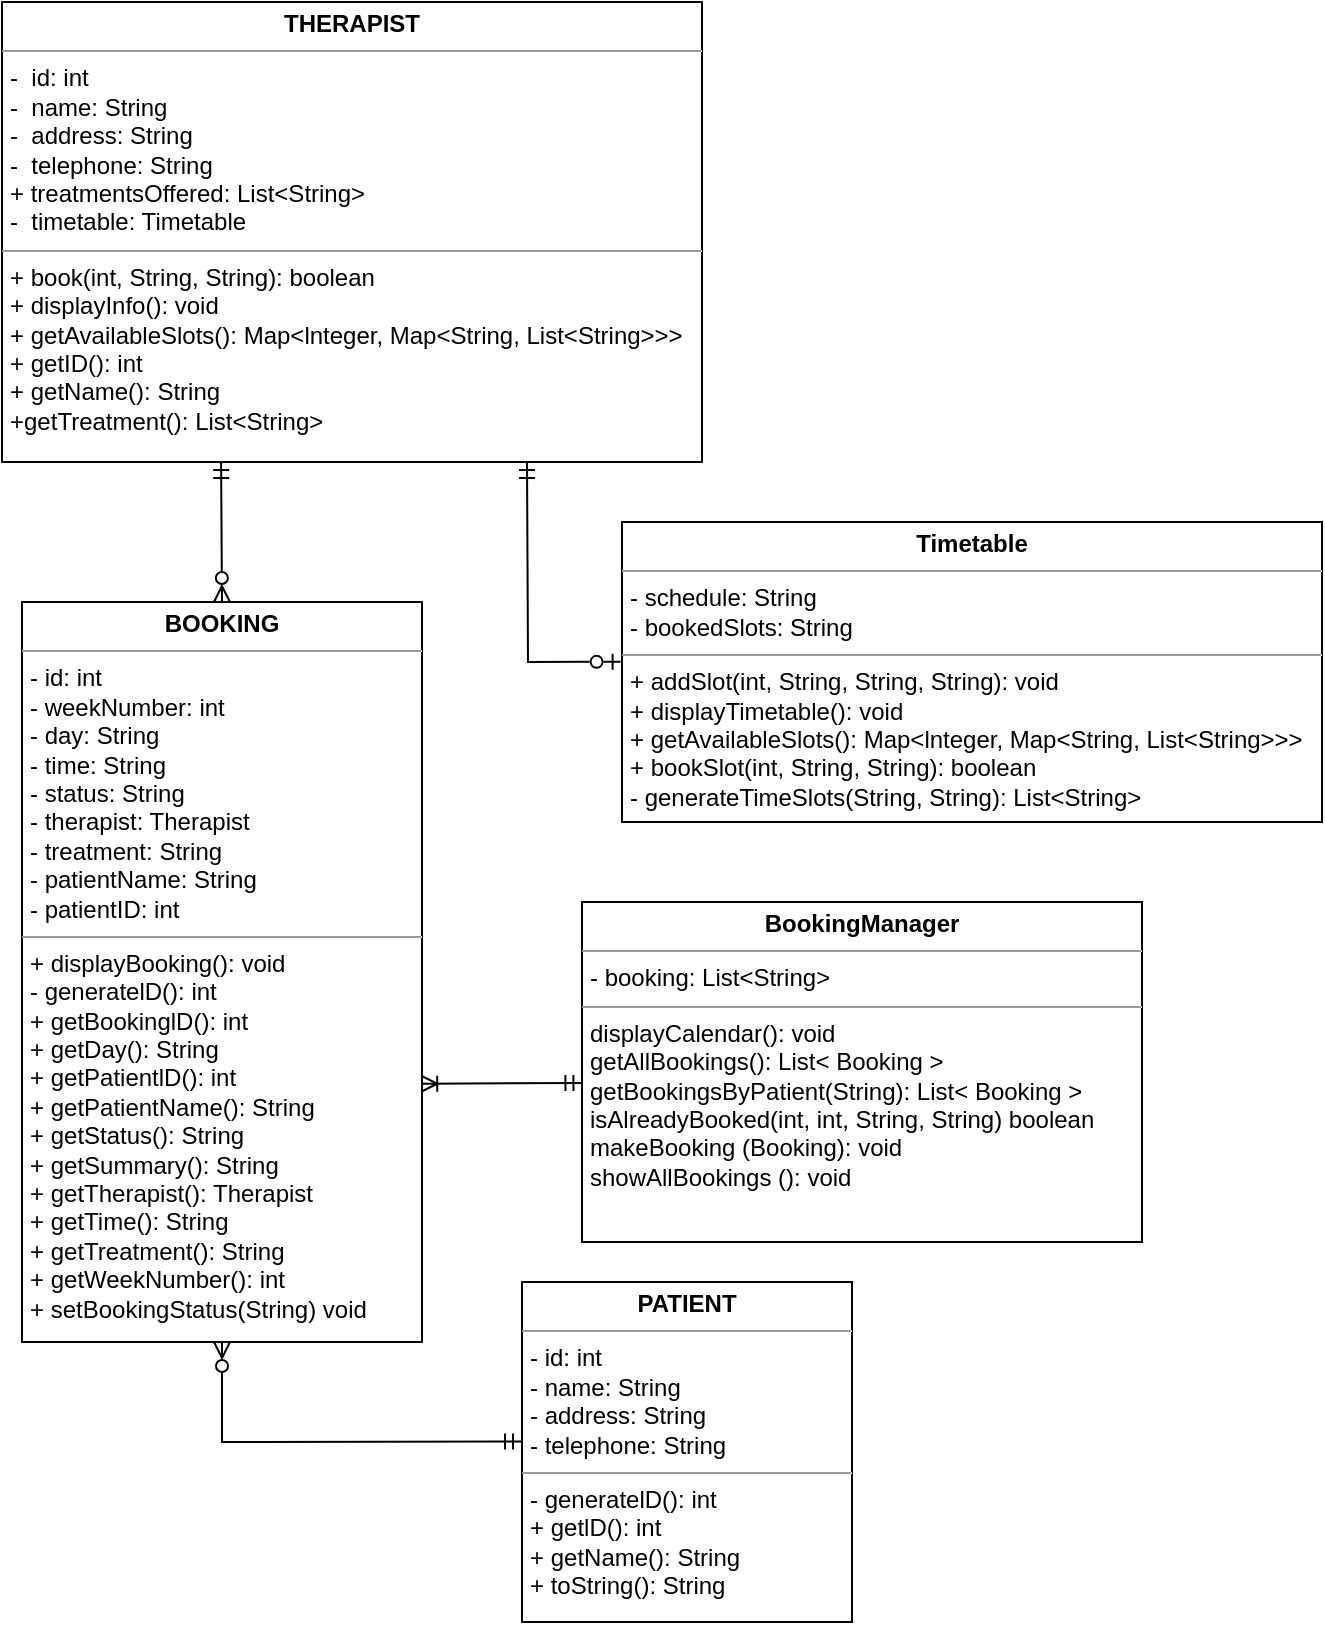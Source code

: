 <mxfile scale="1" border="0" version="26.2.14">
  <diagram name="Page-1" id="c4acf3e9-155e-7222-9cf6-157b1a14988f">
    <mxGraphModel dx="261" dy="130" grid="1" gridSize="10" guides="1" tooltips="1" connect="1" arrows="1" fold="1" page="1" pageScale="1" pageWidth="827" pageHeight="1169" background="none" math="0" shadow="0">
      <root>
        <mxCell id="0" />
        <mxCell id="1" parent="0" />
        <mxCell id="5d2195bd80daf111-18" value="&lt;p style=&quot;margin:0px;margin-top:4px;text-align:center;&quot;&gt;&lt;b style=&quot;&quot;&gt;THERAPIST&lt;/b&gt;&lt;/p&gt;&lt;hr size=&quot;1&quot;&gt;&lt;p style=&quot;margin:0px;margin-left:4px;&quot;&gt;-&amp;nbsp; id: int&amp;nbsp;&lt;/p&gt;&lt;p style=&quot;margin:0px;margin-left:4px;&quot;&gt;-&amp;nbsp; name: String&amp;nbsp;&lt;/p&gt;&lt;p style=&quot;margin:0px;margin-left:4px;&quot;&gt;-&amp;nbsp; address: String&amp;nbsp;&amp;nbsp;&lt;/p&gt;&lt;p style=&quot;margin:0px;margin-left:4px;&quot;&gt;-&amp;nbsp; telephone: String&amp;nbsp;&lt;/p&gt;&lt;p style=&quot;margin:0px;margin-left:4px;&quot;&gt;&lt;span style=&quot;background-color: transparent; color: light-dark(rgb(0, 0, 0), rgb(255, 255, 255));&quot;&gt;+ treatmentsOffered: List&amp;lt;String&amp;gt;&lt;/span&gt;&lt;/p&gt;&lt;p style=&quot;margin:0px;margin-left:4px;&quot;&gt;-&amp;nbsp; timetable: Timetable&lt;/p&gt;&lt;hr size=&quot;1&quot;&gt;&lt;p style=&quot;margin:0px;margin-left:4px;&quot;&gt;&lt;span style=&quot;background-color: transparent; color: light-dark(rgb(0, 0, 0), rgb(255, 255, 255));&quot;&gt;+ book(int, String, String): boolean&lt;/span&gt;&lt;/p&gt;&lt;p style=&quot;margin:0px;margin-left:4px;&quot;&gt;&lt;span style=&quot;background-color: transparent; color: light-dark(rgb(0, 0, 0), rgb(255, 255, 255));&quot;&gt;+ displayInfo(): void&amp;nbsp; &amp;nbsp; &amp;nbsp; &amp;nbsp;&amp;nbsp;&lt;/span&gt;&lt;/p&gt;&lt;p style=&quot;margin:0px;margin-left:4px;&quot;&gt;+ getAvailableSlots():&amp;nbsp;Map&amp;lt;lnteger, Map&amp;lt;String, List&amp;lt;String&amp;gt;&amp;gt;&amp;gt;&lt;/p&gt;&lt;p style=&quot;margin:0px;margin-left:4px;&quot;&gt;+ getID(): int&lt;/p&gt;&lt;p style=&quot;margin:0px;margin-left:4px;&quot;&gt;+ getName(): String&lt;/p&gt;&lt;p style=&quot;margin:0px;margin-left:4px;&quot;&gt;+getTreatment(): List&amp;lt;String&amp;gt;&lt;/p&gt;" style="verticalAlign=top;align=left;overflow=fill;fontSize=12;fontFamily=Helvetica;html=1;rounded=0;shadow=0;comic=0;labelBackgroundColor=none;strokeWidth=1" parent="1" vertex="1">
          <mxGeometry x="30" y="70" width="350" height="230" as="geometry" />
        </mxCell>
        <mxCell id="_ampIOvrmDH--TGLqRQY-2" style="edgeStyle=none;rounded=0;orthogonalLoop=1;jettySize=auto;html=1;exitX=0.5;exitY=0;exitDx=0;exitDy=0;entryX=0.313;entryY=1;entryDx=0;entryDy=0;endArrow=ERmandOne;endFill=0;startArrow=ERzeroToMany;startFill=0;entryPerimeter=0;" parent="1" source="_ampIOvrmDH--TGLqRQY-1" target="5d2195bd80daf111-18" edge="1">
          <mxGeometry relative="1" as="geometry" />
        </mxCell>
        <mxCell id="5d2195bd80daf111-19" value="&lt;p style=&quot;margin:0px;margin-top:4px;text-align:center;&quot;&gt;&lt;b&gt;PATIENT&lt;/b&gt;&lt;/p&gt;&lt;hr size=&quot;1&quot;&gt;&lt;p style=&quot;margin: 0px 0px 0px 4px;&quot;&gt;- id: int&lt;br&gt;- name: String&lt;/p&gt;&lt;p style=&quot;margin: 0px 0px 0px 4px;&quot;&gt;- address: String&lt;/p&gt;&lt;p style=&quot;margin: 0px 0px 0px 4px;&quot;&gt;- telephone: String&lt;/p&gt;&lt;hr size=&quot;1&quot;&gt;&lt;p style=&quot;margin:0px;margin-left:4px;&quot;&gt;- generatelD(): int&lt;/p&gt;&lt;p style=&quot;margin:0px;margin-left:4px;&quot;&gt;+ getlD(): int&lt;/p&gt;&lt;p style=&quot;margin:0px;margin-left:4px;&quot;&gt;+ getName(): String&lt;/p&gt;&lt;p style=&quot;margin:0px;margin-left:4px;&quot;&gt;+ toString(): String&lt;/p&gt;&lt;p style=&quot;margin:0px;margin-left:4px;&quot;&gt;&lt;br&gt;&lt;/p&gt;" style="verticalAlign=top;align=left;overflow=fill;fontSize=12;fontFamily=Helvetica;html=1;rounded=0;shadow=0;comic=0;labelBackgroundColor=none;strokeWidth=1" parent="1" vertex="1">
          <mxGeometry x="290" y="710" width="165" height="170" as="geometry" />
        </mxCell>
        <mxCell id="k-w-5OHPgvVtQcsd6l_t-1" value="" style="edgeStyle=none;rounded=0;orthogonalLoop=1;jettySize=auto;html=1;endArrow=ERzeroToMany;endFill=0;startArrow=ERmandOne;startFill=0;entryX=0.5;entryY=1;entryDx=0;entryDy=0;exitX=-0.003;exitY=0.469;exitDx=0;exitDy=0;exitPerimeter=0;" parent="1" source="5d2195bd80daf111-19" target="_ampIOvrmDH--TGLqRQY-1" edge="1">
          <mxGeometry relative="1" as="geometry">
            <mxPoint x="140" y="890" as="sourcePoint" />
            <mxPoint x="390" y="450" as="targetPoint" />
            <Array as="points">
              <mxPoint x="140" y="790" />
            </Array>
          </mxGeometry>
        </mxCell>
        <mxCell id="tzdyTOhnmzsMzyeuRbSH-5" value="&lt;div&gt;&lt;br&gt;&lt;/div&gt;&lt;div&gt;&lt;br&gt;&lt;/div&gt;" style="edgeLabel;html=1;align=center;verticalAlign=middle;resizable=0;points=[];" parent="k-w-5OHPgvVtQcsd6l_t-1" vertex="1" connectable="0">
          <mxGeometry x="0.596" relative="1" as="geometry">
            <mxPoint as="offset" />
          </mxGeometry>
        </mxCell>
        <mxCell id="_ampIOvrmDH--TGLqRQY-1" value="&lt;p style=&quot;margin:0px;margin-top:4px;text-align:center;&quot;&gt;&lt;b&gt;BOOKING&lt;/b&gt;&lt;/p&gt;&lt;hr size=&quot;1&quot;&gt;&lt;p style=&quot;margin: 0px 0px 0px 4px;&quot;&gt;&lt;span style=&quot;background-color: transparent; color: light-dark(rgb(0, 0, 0), rgb(255, 255, 255));&quot;&gt;- id: int&amp;nbsp; &amp;nbsp; &amp;nbsp; &amp;nbsp;&amp;nbsp;&lt;/span&gt;&lt;/p&gt;&lt;p style=&quot;margin: 0px 0px 0px 4px;&quot;&gt;&lt;span style=&quot;background-color: transparent; color: light-dark(rgb(0, 0, 0), rgb(255, 255, 255));&quot;&gt;- weekNumber: int&amp;nbsp; &amp;nbsp; &amp;nbsp; &amp;nbsp; &amp;nbsp; &amp;nbsp; &amp;nbsp; &amp;nbsp; &amp;nbsp; &amp;nbsp; &amp;nbsp; &amp;nbsp; &amp;nbsp; &amp;nbsp; &amp;nbsp; &amp;nbsp; &amp;nbsp; &amp;nbsp; &amp;nbsp; &amp;nbsp; &amp;nbsp;&lt;/span&gt;&lt;/p&gt;&lt;p style=&quot;margin: 0px 0px 0px 4px;&quot;&gt;&lt;span style=&quot;background-color: transparent; color: light-dark(rgb(0, 0, 0), rgb(255, 255, 255));&quot;&gt;- day: String&amp;nbsp; &amp;nbsp; &amp;nbsp; &amp;nbsp; &amp;nbsp; &amp;nbsp; &amp;nbsp; &amp;nbsp; &amp;nbsp; &amp;nbsp; &amp;nbsp; &amp;nbsp; &amp;nbsp; &amp;nbsp; &amp;nbsp; &amp;nbsp; &amp;nbsp; &amp;nbsp; &amp;nbsp; &amp;nbsp; &amp;nbsp; &amp;nbsp; &amp;nbsp;&lt;/span&gt;&lt;/p&gt;&lt;p style=&quot;margin: 0px 0px 0px 4px;&quot;&gt;- time: String&amp;nbsp; &amp;nbsp; &amp;nbsp; &amp;nbsp; &amp;nbsp; &amp;nbsp; &amp;nbsp; &amp;nbsp; &amp;nbsp; &amp;nbsp; &amp;nbsp; &amp;nbsp; &amp;nbsp; &amp;nbsp; &amp;nbsp; &amp;nbsp; &amp;nbsp; &amp;nbsp; &amp;nbsp; &amp;nbsp; &amp;nbsp; &amp;nbsp;&amp;nbsp;&lt;/p&gt;&lt;p style=&quot;margin: 0px 0px 0px 4px;&quot;&gt;- status: String&lt;/p&gt;&lt;p style=&quot;margin: 0px 0px 0px 4px;&quot;&gt;- therapist: Therapist&lt;/p&gt;&lt;p style=&quot;margin: 0px 0px 0px 4px;&quot;&gt;- treatment: String&amp;nbsp; &amp;nbsp; &amp;nbsp; &amp;nbsp; &amp;nbsp; &amp;nbsp; &amp;nbsp; &amp;nbsp; &amp;nbsp; &amp;nbsp; &amp;nbsp; &amp;nbsp; &amp;nbsp; &amp;nbsp; &amp;nbsp;&amp;nbsp;&lt;span style=&quot;background-color: transparent; color: light-dark(rgb(0, 0, 0), rgb(255, 255, 255));&quot;&gt;&amp;nbsp;&amp;nbsp;&lt;/span&gt;&lt;/p&gt;&lt;p style=&quot;margin: 0px 0px 0px 4px;&quot;&gt;- patientName: String&amp;nbsp; &amp;nbsp; &amp;nbsp; &amp;nbsp; &amp;nbsp; &amp;nbsp; &amp;nbsp; &amp;nbsp; &amp;nbsp; &amp;nbsp; &amp;nbsp; &amp;nbsp; &amp;nbsp; &amp;nbsp; &amp;nbsp; &amp;nbsp; &amp;nbsp; &amp;nbsp; &amp;nbsp;&lt;/p&gt;&lt;p style=&quot;margin: 0px 0px 0px 4px;&quot;&gt;- patientID: int&lt;/p&gt;&lt;hr size=&quot;1&quot;&gt;&lt;p style=&quot;margin:0px;margin-left:4px;&quot;&gt;&lt;span style=&quot;background-color: transparent; color: light-dark(rgb(0, 0, 0), rgb(255, 255, 255));&quot;&gt;+ displayBooking(): void&lt;/span&gt;&lt;span style=&quot;background-color: transparent; color: light-dark(rgb(0, 0, 0), rgb(255, 255, 255));&quot;&gt;&amp;nbsp;&lt;/span&gt;&lt;span style=&quot;background-color: transparent; color: light-dark(rgb(0, 0, 0), rgb(255, 255, 255));&quot;&gt;&amp;nbsp; &amp;nbsp; &amp;nbsp; &amp;nbsp; &amp;nbsp; &amp;nbsp; &amp;nbsp; &amp;nbsp; &amp;nbsp; &amp;nbsp; &amp;nbsp; &amp;nbsp; &amp;nbsp; &amp;nbsp; &amp;nbsp;&amp;nbsp;&lt;/span&gt;&lt;/p&gt;&lt;p style=&quot;margin:0px;margin-left:4px;&quot;&gt;&lt;span style=&quot;background-color: transparent; color: light-dark(rgb(0, 0, 0), rgb(255, 255, 255));&quot;&gt;- generatelD(): int&lt;/span&gt;&lt;/p&gt;&lt;p style=&quot;margin:0px;margin-left:4px;&quot;&gt;+ getBookinglD(): int&lt;/p&gt;&lt;p style=&quot;margin:0px;margin-left:4px;&quot;&gt;+ getDay(): String&lt;/p&gt;&lt;p style=&quot;margin:0px;margin-left:4px;&quot;&gt;+ getPatientlD(): int&lt;/p&gt;&lt;p style=&quot;margin:0px;margin-left:4px;&quot;&gt;+ getPatientName(): String&lt;/p&gt;&lt;p style=&quot;margin:0px;margin-left:4px;&quot;&gt;+ getStatus(): String&lt;/p&gt;&lt;p style=&quot;margin:0px;margin-left:4px;&quot;&gt;+ getSummary(): String&lt;/p&gt;&lt;p style=&quot;margin:0px;margin-left:4px;&quot;&gt;+ getTherapist(): Therapist&lt;/p&gt;&lt;p style=&quot;margin:0px;margin-left:4px;&quot;&gt;+ getTime(): String&lt;/p&gt;&lt;p style=&quot;margin:0px;margin-left:4px;&quot;&gt;+ getTreatment(): String&lt;/p&gt;&lt;p style=&quot;margin:0px;margin-left:4px;&quot;&gt;+ getWeekNumber(): int&lt;/p&gt;&lt;p style=&quot;margin:0px;margin-left:4px;&quot;&gt;&lt;span style=&quot;background-color: transparent; color: light-dark(rgb(0, 0, 0), rgb(255, 255, 255));&quot;&gt;+ setBookingStatus(String) void&lt;/span&gt;&lt;/p&gt;&lt;p style=&quot;margin:0px;margin-left:4px;&quot;&gt;&lt;span style=&quot;background-color: transparent; color: light-dark(rgb(0, 0, 0), rgb(255, 255, 255));&quot;&gt;&amp;nbsp; &amp;nbsp; &amp;nbsp; &amp;nbsp; &amp;nbsp; &amp;nbsp; &amp;nbsp; &amp;nbsp; &amp;nbsp; &amp;nbsp; &amp;nbsp;&amp;nbsp;&lt;/span&gt;&lt;/p&gt;&lt;p style=&quot;margin:0px;margin-left:4px;&quot;&gt;&lt;span style=&quot;background-color: transparent; color: light-dark(rgb(0, 0, 0), rgb(255, 255, 255));&quot;&gt;&amp;nbsp; &amp;nbsp; &amp;nbsp; &amp;nbsp; &amp;nbsp; &amp;nbsp; &amp;nbsp; &amp;nbsp; &amp;nbsp; &amp;nbsp; &amp;nbsp; &amp;nbsp; &amp;nbsp; &amp;nbsp; &amp;nbsp; &amp;nbsp;&amp;nbsp;&lt;/span&gt;&lt;/p&gt;&lt;p style=&quot;margin:0px;margin-left:4px;&quot;&gt;&lt;br&gt;&lt;/p&gt;" style="verticalAlign=top;align=left;overflow=fill;fontSize=12;fontFamily=Helvetica;html=1;rounded=0;shadow=0;comic=0;labelBackgroundColor=none;strokeWidth=1" parent="1" vertex="1">
          <mxGeometry x="40" y="370" width="200" height="370" as="geometry" />
        </mxCell>
        <mxCell id="tzdyTOhnmzsMzyeuRbSH-2" value="&lt;p style=&quot;margin:0px;margin-top:4px;text-align:center;&quot;&gt;&lt;b&gt;Timetable&lt;/b&gt;&lt;/p&gt;&lt;hr size=&quot;1&quot;&gt;&lt;p style=&quot;margin:0px;margin-left:4px;&quot;&gt;- schedule: String&lt;/p&gt;&lt;p style=&quot;margin:0px;margin-left:4px;&quot;&gt;- bookedSlots: String&lt;/p&gt;&lt;hr size=&quot;1&quot;&gt;&lt;p style=&quot;margin: 0px 0px 0px 4px;&quot;&gt;&lt;span style=&quot;background-color: transparent; color: light-dark(rgb(0, 0, 0), rgb(255, 255, 255));&quot;&gt;+ addSlot(int, String, String, String&lt;/span&gt;&lt;span style=&quot;background-color: transparent; color: light-dark(rgb(0, 0, 0), rgb(255, 255, 255));&quot;&gt;): void&lt;/span&gt;&lt;/p&gt;&lt;p style=&quot;margin: 0px 0px 0px 4px;&quot;&gt;+ displayTimetable(): void&lt;/p&gt;&lt;p style=&quot;margin: 0px 0px 0px 4px;&quot;&gt;+ getAvailableSlots(): Map&amp;lt;lnteger, Map&amp;lt;String, List&amp;lt;String&amp;gt;&amp;gt;&amp;gt;&lt;/p&gt;&lt;p style=&quot;margin: 0px 0px 0px 4px;&quot;&gt;&lt;span style=&quot;background-color: transparent; color: light-dark(rgb(0, 0, 0), rgb(255, 255, 255));&quot;&gt;+ bookSlot&lt;/span&gt;&lt;span style=&quot;background-color: transparent; color: light-dark(rgb(0, 0, 0), rgb(255, 255, 255));&quot;&gt;(int, String, String): boolean&lt;/span&gt;&lt;/p&gt;&lt;p style=&quot;margin: 0px 0px 0px 4px;&quot;&gt;&lt;span style=&quot;background-color: transparent; color: light-dark(rgb(0, 0, 0), rgb(255, 255, 255));&quot;&gt;- generateTimeSlots(String, String): List&amp;lt;String&amp;gt;&lt;/span&gt;&lt;/p&gt;" style="verticalAlign=top;align=left;overflow=fill;fontSize=12;fontFamily=Helvetica;html=1;rounded=0;shadow=0;comic=0;labelBackgroundColor=none;strokeWidth=1" parent="1" vertex="1">
          <mxGeometry x="340" y="330" width="350" height="150" as="geometry" />
        </mxCell>
        <mxCell id="tzdyTOhnmzsMzyeuRbSH-3" style="edgeStyle=none;rounded=0;orthogonalLoop=1;jettySize=auto;html=1;endArrow=ERmandOne;endFill=0;startArrow=ERzeroToOne;startFill=0;entryX=0.75;entryY=1;entryDx=0;entryDy=0;exitX=-0.002;exitY=0.466;exitDx=0;exitDy=0;exitPerimeter=0;" parent="1" source="tzdyTOhnmzsMzyeuRbSH-2" target="5d2195bd80daf111-18" edge="1">
          <mxGeometry relative="1" as="geometry">
            <mxPoint x="520" y="212" as="sourcePoint" />
            <mxPoint x="380" y="212" as="targetPoint" />
            <Array as="points">
              <mxPoint x="293" y="400" />
            </Array>
          </mxGeometry>
        </mxCell>
        <mxCell id="ekLddQCDkDLy0B3xG8_x-4" value="&lt;p style=&quot;margin:0px;margin-top:4px;text-align:center;&quot;&gt;&lt;b&gt;BookingManager&lt;/b&gt;&lt;/p&gt;&lt;hr size=&quot;1&quot;&gt;&lt;p style=&quot;margin: 0px 0px 0px 4px;&quot;&gt;- booking: List&amp;lt;String&amp;gt;&lt;/p&gt;&lt;hr size=&quot;1&quot;&gt;&lt;p style=&quot;margin:0px;margin-left:4px;&quot;&gt;displayCalendar():&amp;nbsp;&lt;span style=&quot;background-color: transparent; color: light-dark(rgb(0, 0, 0), rgb(255, 255, 255));&quot;&gt;void&lt;/span&gt;&lt;/p&gt;&lt;p style=&quot;margin:0px;margin-left:4px;&quot;&gt;getAllBookings():&amp;nbsp;&lt;span style=&quot;background-color: transparent; color: light-dark(rgb(0, 0, 0), rgb(255, 255, 255));&quot;&gt;List&amp;lt; Booking &amp;gt;&lt;/span&gt;&lt;/p&gt;&lt;p style=&quot;margin:0px;margin-left:4px;&quot;&gt;getBookingsByPatient(String):&amp;nbsp;&lt;span style=&quot;background-color: transparent; color: light-dark(rgb(0, 0, 0), rgb(255, 255, 255));&quot;&gt;List&amp;lt; Booking &amp;gt;&lt;/span&gt;&lt;/p&gt;&lt;p style=&quot;margin:0px;margin-left:4px;&quot;&gt;isAlreadyBooked(int, int, String, String) boolean&lt;/p&gt;&lt;p style=&quot;margin:0px;margin-left:4px;&quot;&gt;makeBooking (Booking):&amp;nbsp;&lt;span style=&quot;background-color: transparent; color: light-dark(rgb(0, 0, 0), rgb(255, 255, 255));&quot;&gt;void&lt;/span&gt;&lt;/p&gt;&lt;p style=&quot;margin:0px;margin-left:4px;&quot;&gt;showAllBookings ():&amp;nbsp;&lt;span style=&quot;background-color: transparent; color: light-dark(rgb(0, 0, 0), rgb(255, 255, 255));&quot;&gt;void&lt;/span&gt;&lt;/p&gt;&lt;p style=&quot;margin:0px;margin-left:4px;&quot;&gt;&lt;br&gt;&lt;/p&gt;" style="verticalAlign=top;align=left;overflow=fill;fontSize=12;fontFamily=Helvetica;html=1;rounded=0;shadow=0;comic=0;labelBackgroundColor=none;strokeWidth=1" parent="1" vertex="1">
          <mxGeometry x="320" y="520" width="280" height="170" as="geometry" />
        </mxCell>
        <mxCell id="ekLddQCDkDLy0B3xG8_x-5" value="" style="edgeStyle=none;rounded=0;orthogonalLoop=1;jettySize=auto;html=1;endArrow=ERoneToMany;endFill=0;startArrow=ERmandOne;startFill=0;entryX=0.998;entryY=0.651;entryDx=0;entryDy=0;entryPerimeter=0;exitX=-0.001;exitY=0.532;exitDx=0;exitDy=0;exitPerimeter=0;" parent="1" source="ekLddQCDkDLy0B3xG8_x-4" target="_ampIOvrmDH--TGLqRQY-1" edge="1">
          <mxGeometry relative="1" as="geometry">
            <mxPoint x="320" y="750" as="sourcePoint" />
            <mxPoint x="320" y="630" as="targetPoint" />
          </mxGeometry>
        </mxCell>
        <mxCell id="ekLddQCDkDLy0B3xG8_x-6" value="&lt;div&gt;&lt;br&gt;&lt;/div&gt;&lt;div&gt;&lt;br&gt;&lt;/div&gt;" style="edgeLabel;html=1;align=center;verticalAlign=middle;resizable=0;points=[];" parent="ekLddQCDkDLy0B3xG8_x-5" vertex="1" connectable="0">
          <mxGeometry x="0.596" relative="1" as="geometry">
            <mxPoint as="offset" />
          </mxGeometry>
        </mxCell>
      </root>
    </mxGraphModel>
  </diagram>
</mxfile>
